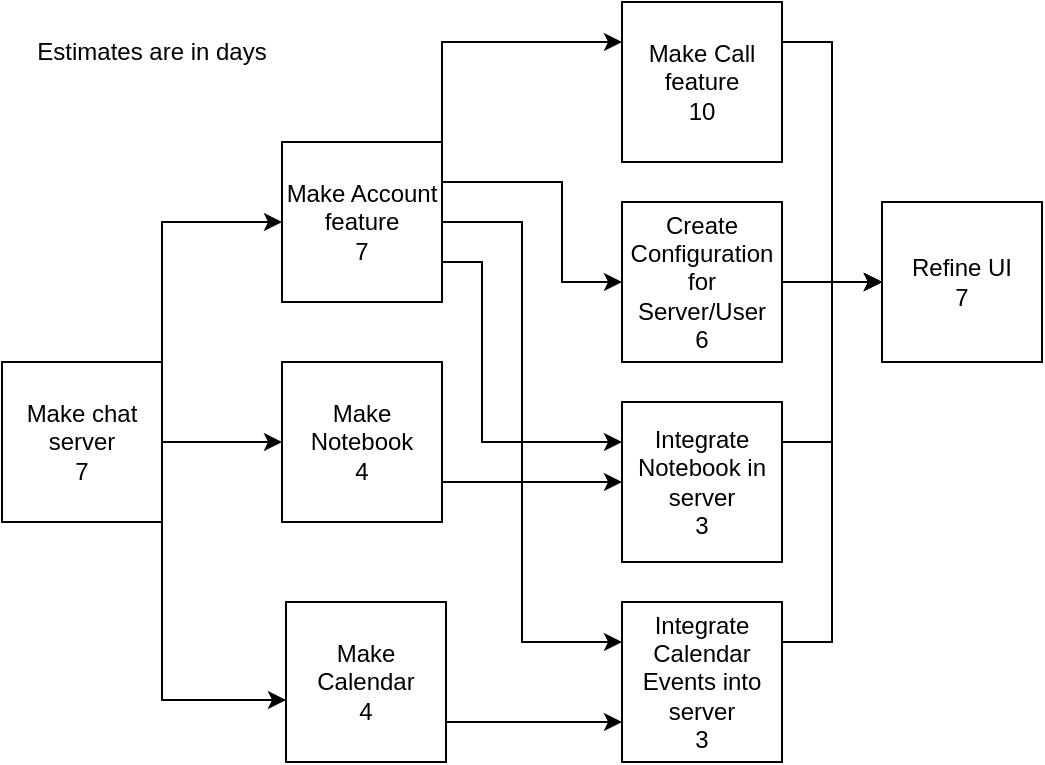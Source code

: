 <mxfile version="20.4.0" type="device"><diagram id="FRQfaBuIsWpnEYQb6YBK" name="Page-1"><mxGraphModel dx="868" dy="439" grid="1" gridSize="10" guides="1" tooltips="1" connect="1" arrows="1" fold="1" page="1" pageScale="1" pageWidth="850" pageHeight="1100" math="0" shadow="0"><root><mxCell id="0"/><mxCell id="1" parent="0"/><mxCell id="k8LBYZTmtj8pfDdZjeoF-9" style="edgeStyle=orthogonalEdgeStyle;rounded=0;orthogonalLoop=1;jettySize=auto;html=1;exitX=1;exitY=0.5;exitDx=0;exitDy=0;entryX=0;entryY=0.5;entryDx=0;entryDy=0;" parent="1" source="k8LBYZTmtj8pfDdZjeoF-1" target="k8LBYZTmtj8pfDdZjeoF-3" edge="1"><mxGeometry relative="1" as="geometry"/></mxCell><mxCell id="k8LBYZTmtj8pfDdZjeoF-10" style="edgeStyle=orthogonalEdgeStyle;rounded=0;orthogonalLoop=1;jettySize=auto;html=1;exitX=1;exitY=1;exitDx=0;exitDy=0;entryX=0;entryY=0.613;entryDx=0;entryDy=0;entryPerimeter=0;" parent="1" source="k8LBYZTmtj8pfDdZjeoF-1" target="k8LBYZTmtj8pfDdZjeoF-4" edge="1"><mxGeometry relative="1" as="geometry"/></mxCell><mxCell id="k8LBYZTmtj8pfDdZjeoF-13" style="edgeStyle=orthogonalEdgeStyle;rounded=0;orthogonalLoop=1;jettySize=auto;html=1;exitX=1;exitY=0;exitDx=0;exitDy=0;entryX=0;entryY=0.5;entryDx=0;entryDy=0;" parent="1" source="k8LBYZTmtj8pfDdZjeoF-1" target="k8LBYZTmtj8pfDdZjeoF-11" edge="1"><mxGeometry relative="1" as="geometry"/></mxCell><mxCell id="k8LBYZTmtj8pfDdZjeoF-1" value="&lt;div&gt;Make chat server&lt;/div&gt;7" style="whiteSpace=wrap;html=1;aspect=fixed;" parent="1" vertex="1"><mxGeometry x="20" y="280" width="80" height="80" as="geometry"/></mxCell><mxCell id="VK84e-vNP9e3w8SNhrR0-5" style="edgeStyle=orthogonalEdgeStyle;rounded=0;orthogonalLoop=1;jettySize=auto;html=1;exitX=1;exitY=0.25;exitDx=0;exitDy=0;entryX=0;entryY=0.5;entryDx=0;entryDy=0;" edge="1" parent="1" source="k8LBYZTmtj8pfDdZjeoF-2" target="k8LBYZTmtj8pfDdZjeoF-28"><mxGeometry relative="1" as="geometry"/></mxCell><mxCell id="k8LBYZTmtj8pfDdZjeoF-2" value="&lt;div&gt;Make Call&lt;/div&gt;&lt;div&gt;feature&lt;/div&gt;&lt;div&gt;10&lt;br&gt;&lt;/div&gt;" style="whiteSpace=wrap;html=1;aspect=fixed;" parent="1" vertex="1"><mxGeometry x="330" y="100" width="80" height="80" as="geometry"/></mxCell><mxCell id="k8LBYZTmtj8pfDdZjeoF-23" style="edgeStyle=orthogonalEdgeStyle;rounded=0;orthogonalLoop=1;jettySize=auto;html=1;exitX=1;exitY=0.5;exitDx=0;exitDy=0;entryX=0;entryY=0.5;entryDx=0;entryDy=0;" parent="1" source="k8LBYZTmtj8pfDdZjeoF-3" target="k8LBYZTmtj8pfDdZjeoF-5" edge="1"><mxGeometry relative="1" as="geometry"><Array as="points"><mxPoint x="240" y="340"/></Array></mxGeometry></mxCell><mxCell id="k8LBYZTmtj8pfDdZjeoF-3" value="&lt;div&gt;Make Notebook&lt;/div&gt;&lt;div&gt;4&lt;br&gt;&lt;/div&gt;" style="whiteSpace=wrap;html=1;aspect=fixed;" parent="1" vertex="1"><mxGeometry x="160" y="280" width="80" height="80" as="geometry"/></mxCell><mxCell id="k8LBYZTmtj8pfDdZjeoF-17" style="edgeStyle=orthogonalEdgeStyle;rounded=0;orthogonalLoop=1;jettySize=auto;html=1;exitX=1;exitY=0.75;exitDx=0;exitDy=0;entryX=0;entryY=0.75;entryDx=0;entryDy=0;" parent="1" source="k8LBYZTmtj8pfDdZjeoF-4" target="k8LBYZTmtj8pfDdZjeoF-6" edge="1"><mxGeometry relative="1" as="geometry"/></mxCell><mxCell id="k8LBYZTmtj8pfDdZjeoF-4" value="&lt;div&gt;Make Calendar&lt;/div&gt;4" style="whiteSpace=wrap;html=1;aspect=fixed;" parent="1" vertex="1"><mxGeometry x="162" y="400" width="80" height="80" as="geometry"/></mxCell><mxCell id="VK84e-vNP9e3w8SNhrR0-3" style="edgeStyle=orthogonalEdgeStyle;rounded=0;orthogonalLoop=1;jettySize=auto;html=1;exitX=1;exitY=0.25;exitDx=0;exitDy=0;entryX=0;entryY=0.5;entryDx=0;entryDy=0;" edge="1" parent="1" source="k8LBYZTmtj8pfDdZjeoF-5" target="k8LBYZTmtj8pfDdZjeoF-28"><mxGeometry relative="1" as="geometry"/></mxCell><mxCell id="k8LBYZTmtj8pfDdZjeoF-5" value="&lt;div&gt;Integrate Notebook in server&lt;/div&gt;&lt;div&gt;3&lt;br&gt;&lt;/div&gt;" style="whiteSpace=wrap;html=1;aspect=fixed;" parent="1" vertex="1"><mxGeometry x="330" y="300" width="80" height="80" as="geometry"/></mxCell><mxCell id="VK84e-vNP9e3w8SNhrR0-4" style="edgeStyle=orthogonalEdgeStyle;rounded=0;orthogonalLoop=1;jettySize=auto;html=1;exitX=1;exitY=0.25;exitDx=0;exitDy=0;entryX=0;entryY=0.5;entryDx=0;entryDy=0;" edge="1" parent="1" source="k8LBYZTmtj8pfDdZjeoF-6" target="k8LBYZTmtj8pfDdZjeoF-28"><mxGeometry relative="1" as="geometry"/></mxCell><mxCell id="k8LBYZTmtj8pfDdZjeoF-6" value="&lt;div&gt;Integrate Calendar Events into server&lt;/div&gt;&lt;div&gt;3&lt;br&gt;&lt;/div&gt;" style="whiteSpace=wrap;html=1;aspect=fixed;" parent="1" vertex="1"><mxGeometry x="330" y="400" width="80" height="80" as="geometry"/></mxCell><mxCell id="VK84e-vNP9e3w8SNhrR0-1" style="edgeStyle=orthogonalEdgeStyle;rounded=0;orthogonalLoop=1;jettySize=auto;html=1;exitX=1;exitY=0.5;exitDx=0;exitDy=0;entryX=0;entryY=0.5;entryDx=0;entryDy=0;" edge="1" parent="1" source="k8LBYZTmtj8pfDdZjeoF-7" target="k8LBYZTmtj8pfDdZjeoF-28"><mxGeometry relative="1" as="geometry"/></mxCell><mxCell id="k8LBYZTmtj8pfDdZjeoF-7" value="&lt;div&gt;Create Configuration for Server/User&lt;/div&gt;&lt;div&gt;6&lt;br&gt;&lt;/div&gt;" style="whiteSpace=wrap;html=1;aspect=fixed;" parent="1" vertex="1"><mxGeometry x="330" y="200" width="80" height="80" as="geometry"/></mxCell><mxCell id="k8LBYZTmtj8pfDdZjeoF-20" style="edgeStyle=orthogonalEdgeStyle;rounded=0;orthogonalLoop=1;jettySize=auto;html=1;exitX=1;exitY=0.25;exitDx=0;exitDy=0;entryX=0;entryY=0.25;entryDx=0;entryDy=0;" parent="1" source="k8LBYZTmtj8pfDdZjeoF-11" target="k8LBYZTmtj8pfDdZjeoF-2" edge="1"><mxGeometry relative="1" as="geometry"><Array as="points"><mxPoint x="240" y="120"/></Array></mxGeometry></mxCell><mxCell id="k8LBYZTmtj8pfDdZjeoF-21" style="edgeStyle=orthogonalEdgeStyle;rounded=0;orthogonalLoop=1;jettySize=auto;html=1;exitX=1;exitY=0.5;exitDx=0;exitDy=0;entryX=0;entryY=0.25;entryDx=0;entryDy=0;" parent="1" source="k8LBYZTmtj8pfDdZjeoF-11" target="k8LBYZTmtj8pfDdZjeoF-6" edge="1"><mxGeometry relative="1" as="geometry"><Array as="points"><mxPoint x="280" y="210"/><mxPoint x="280" y="420"/></Array></mxGeometry></mxCell><mxCell id="k8LBYZTmtj8pfDdZjeoF-22" style="edgeStyle=orthogonalEdgeStyle;rounded=0;orthogonalLoop=1;jettySize=auto;html=1;exitX=1;exitY=0.75;exitDx=0;exitDy=0;entryX=0;entryY=0.25;entryDx=0;entryDy=0;" parent="1" source="k8LBYZTmtj8pfDdZjeoF-11" target="k8LBYZTmtj8pfDdZjeoF-5" edge="1"><mxGeometry relative="1" as="geometry"><Array as="points"><mxPoint x="260" y="230"/><mxPoint x="260" y="320"/></Array></mxGeometry></mxCell><mxCell id="k8LBYZTmtj8pfDdZjeoF-27" style="edgeStyle=orthogonalEdgeStyle;rounded=0;orthogonalLoop=1;jettySize=auto;html=1;exitX=1;exitY=0.25;exitDx=0;exitDy=0;entryX=0;entryY=0.5;entryDx=0;entryDy=0;" parent="1" source="k8LBYZTmtj8pfDdZjeoF-11" target="k8LBYZTmtj8pfDdZjeoF-7" edge="1"><mxGeometry relative="1" as="geometry"><mxPoint x="300" y="210" as="targetPoint"/><Array as="points"><mxPoint x="300" y="190"/><mxPoint x="300" y="240"/></Array></mxGeometry></mxCell><mxCell id="k8LBYZTmtj8pfDdZjeoF-11" value="&lt;div&gt;Make Account feature&lt;br&gt;&lt;/div&gt;7" style="whiteSpace=wrap;html=1;aspect=fixed;" parent="1" vertex="1"><mxGeometry x="160" y="170" width="80" height="80" as="geometry"/></mxCell><mxCell id="k8LBYZTmtj8pfDdZjeoF-28" value="&lt;div&gt;Refine UI&lt;/div&gt;7" style="whiteSpace=wrap;html=1;aspect=fixed;" parent="1" vertex="1"><mxGeometry x="460" y="200" width="80" height="80" as="geometry"/></mxCell><mxCell id="VK84e-vNP9e3w8SNhrR0-2" value="Estimates are in days" style="text;html=1;strokeColor=none;fillColor=none;align=center;verticalAlign=middle;whiteSpace=wrap;rounded=0;" vertex="1" parent="1"><mxGeometry x="30" y="110" width="130" height="30" as="geometry"/></mxCell></root></mxGraphModel></diagram></mxfile>
